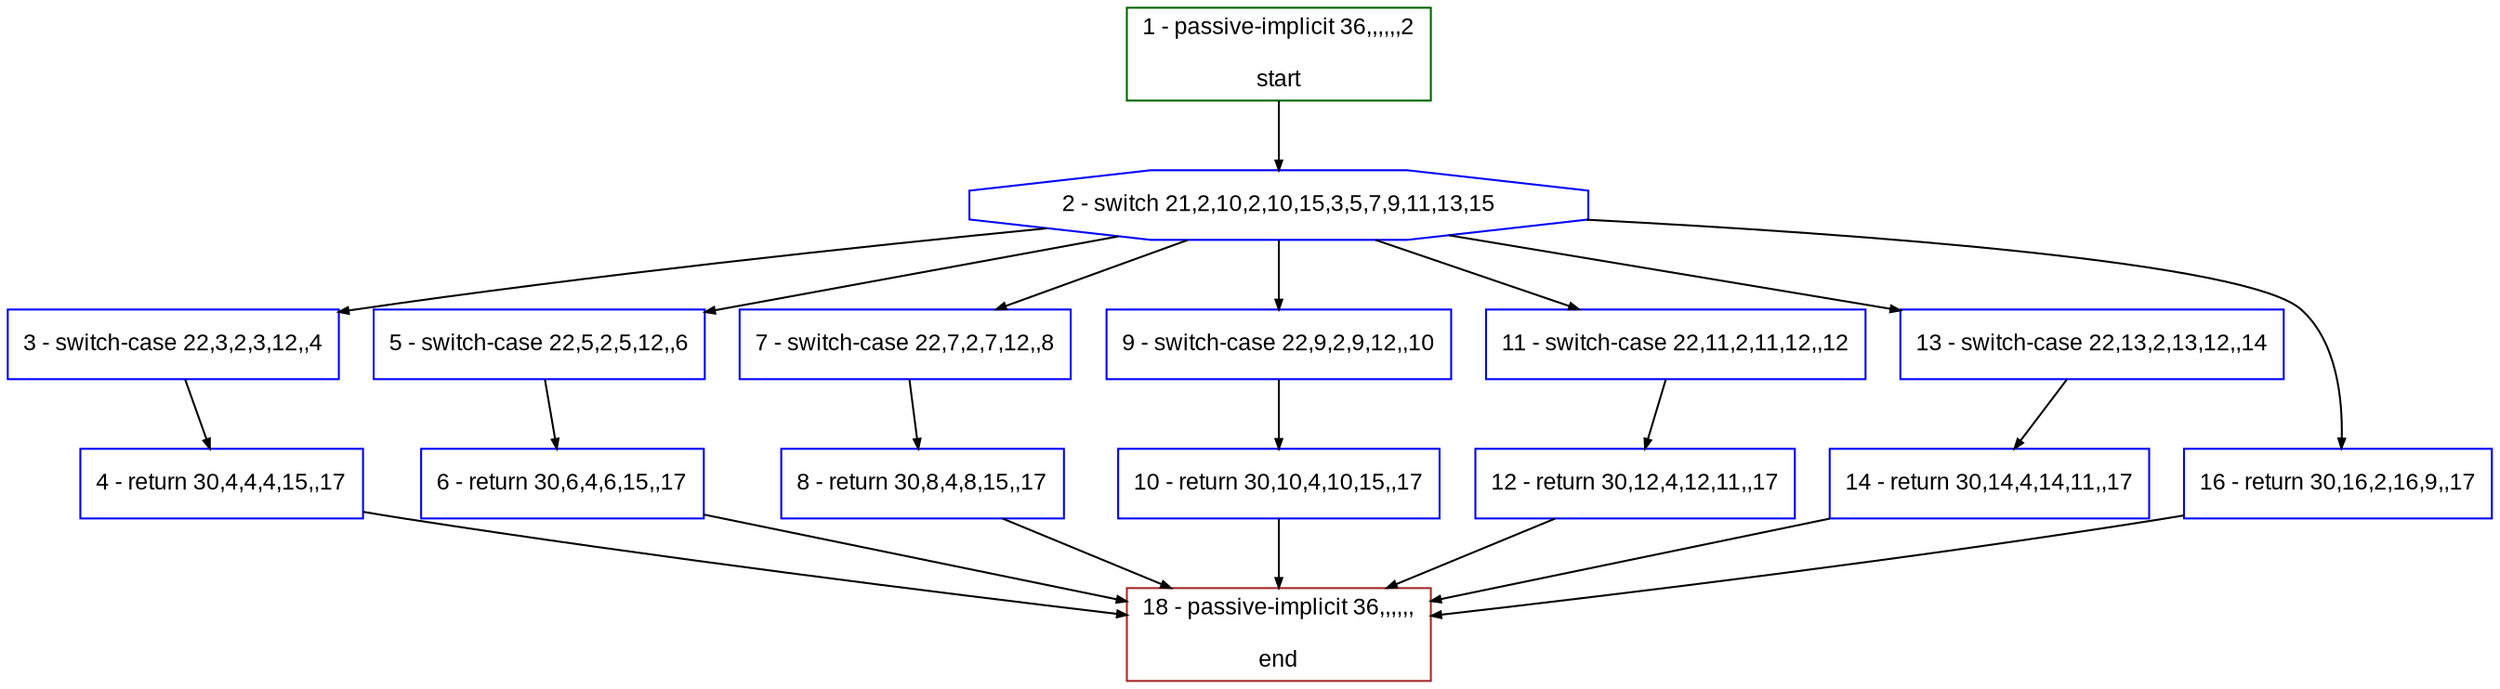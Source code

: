 digraph "" {
  graph [bgcolor="white", fillcolor="#FFFFCC", pack="true", packmode="clust", fontname="Arial", label="", fontsize="12", compound="true", style="rounded,filled"];
  node [node_initialized="no", fillcolor="white", fontname="Arial", label="", color="grey", fontsize="12", fixedsize="false", compound="true", shape="rectangle", style="filled"];
  edge [arrowtail="none", lhead="", fontcolor="black", fontname="Arial", label="", color="black", fontsize="12", arrowhead="normal", arrowsize="0.5", compound="true", ltail="", dir="forward"];
  __N1 [fillcolor="#ffffff", label="2 - switch 21,2,10,2,10,15,3,5,7,9,11,13,15", color="#0000ff", shape="octagon", style="filled"];
  __N2 [fillcolor="#ffffff", label="1 - passive-implicit 36,,,,,,2\n\nstart", color="#006400", shape="box", style="filled"];
  __N3 [fillcolor="#ffffff", label="3 - switch-case 22,3,2,3,12,,4", color="#0000ff", shape="box", style="filled"];
  __N4 [fillcolor="#ffffff", label="5 - switch-case 22,5,2,5,12,,6", color="#0000ff", shape="box", style="filled"];
  __N5 [fillcolor="#ffffff", label="7 - switch-case 22,7,2,7,12,,8", color="#0000ff", shape="box", style="filled"];
  __N6 [fillcolor="#ffffff", label="9 - switch-case 22,9,2,9,12,,10", color="#0000ff", shape="box", style="filled"];
  __N7 [fillcolor="#ffffff", label="11 - switch-case 22,11,2,11,12,,12", color="#0000ff", shape="box", style="filled"];
  __N8 [fillcolor="#ffffff", label="13 - switch-case 22,13,2,13,12,,14", color="#0000ff", shape="box", style="filled"];
  __N9 [fillcolor="#ffffff", label="16 - return 30,16,2,16,9,,17", color="#0000ff", shape="box", style="filled"];
  __N10 [fillcolor="#ffffff", label="4 - return 30,4,4,4,15,,17", color="#0000ff", shape="box", style="filled"];
  __N11 [fillcolor="#ffffff", label="18 - passive-implicit 36,,,,,,\n\nend", color="#a52a2a", shape="box", style="filled"];
  __N12 [fillcolor="#ffffff", label="6 - return 30,6,4,6,15,,17", color="#0000ff", shape="box", style="filled"];
  __N13 [fillcolor="#ffffff", label="8 - return 30,8,4,8,15,,17", color="#0000ff", shape="box", style="filled"];
  __N14 [fillcolor="#ffffff", label="10 - return 30,10,4,10,15,,17", color="#0000ff", shape="box", style="filled"];
  __N15 [fillcolor="#ffffff", label="12 - return 30,12,4,12,11,,17", color="#0000ff", shape="box", style="filled"];
  __N16 [fillcolor="#ffffff", label="14 - return 30,14,4,14,11,,17", color="#0000ff", shape="box", style="filled"];
  __N2 -> __N1 [arrowtail="none", color="#000000", label="", arrowhead="normal", dir="forward"];
  __N1 -> __N3 [arrowtail="none", color="#000000", label="", arrowhead="normal", dir="forward"];
  __N1 -> __N4 [arrowtail="none", color="#000000", label="", arrowhead="normal", dir="forward"];
  __N1 -> __N5 [arrowtail="none", color="#000000", label="", arrowhead="normal", dir="forward"];
  __N1 -> __N6 [arrowtail="none", color="#000000", label="", arrowhead="normal", dir="forward"];
  __N1 -> __N7 [arrowtail="none", color="#000000", label="", arrowhead="normal", dir="forward"];
  __N1 -> __N8 [arrowtail="none", color="#000000", label="", arrowhead="normal", dir="forward"];
  __N1 -> __N9 [arrowtail="none", color="#000000", label="", arrowhead="normal", dir="forward"];
  __N3 -> __N10 [arrowtail="none", color="#000000", label="", arrowhead="normal", dir="forward"];
  __N10 -> __N11 [arrowtail="none", color="#000000", label="", arrowhead="normal", dir="forward"];
  __N4 -> __N12 [arrowtail="none", color="#000000", label="", arrowhead="normal", dir="forward"];
  __N12 -> __N11 [arrowtail="none", color="#000000", label="", arrowhead="normal", dir="forward"];
  __N5 -> __N13 [arrowtail="none", color="#000000", label="", arrowhead="normal", dir="forward"];
  __N13 -> __N11 [arrowtail="none", color="#000000", label="", arrowhead="normal", dir="forward"];
  __N6 -> __N14 [arrowtail="none", color="#000000", label="", arrowhead="normal", dir="forward"];
  __N14 -> __N11 [arrowtail="none", color="#000000", label="", arrowhead="normal", dir="forward"];
  __N7 -> __N15 [arrowtail="none", color="#000000", label="", arrowhead="normal", dir="forward"];
  __N15 -> __N11 [arrowtail="none", color="#000000", label="", arrowhead="normal", dir="forward"];
  __N8 -> __N16 [arrowtail="none", color="#000000", label="", arrowhead="normal", dir="forward"];
  __N16 -> __N11 [arrowtail="none", color="#000000", label="", arrowhead="normal", dir="forward"];
  __N9 -> __N11 [arrowtail="none", color="#000000", label="", arrowhead="normal", dir="forward"];
}
